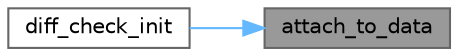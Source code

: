digraph "attach_to_data"
{
 // LATEX_PDF_SIZE
  bgcolor="transparent";
  edge [fontname=Helvetica,fontsize=10,labelfontname=Helvetica,labelfontsize=10];
  node [fontname=Helvetica,fontsize=10,shape=box,height=0.2,width=0.4];
  rankdir="RL";
  Node1 [label="attach_to_data",height=0.2,width=0.4,color="gray40", fillcolor="grey60", style="filled", fontcolor="black",tooltip=" "];
  Node1 -> Node2 [dir="back",color="steelblue1",style="solid"];
  Node2 [label="diff_check_init",height=0.2,width=0.4,color="grey40", fillcolor="white", style="filled",URL="$debug__diff__check_8c.html#af74a08152ac8485ed2dcb710431366f0",tooltip=" "];
}
